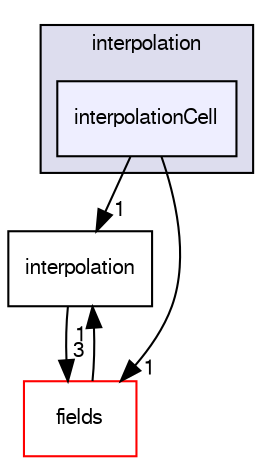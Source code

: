 digraph "src/finiteVolume/interpolation/interpolation/interpolationCell" {
  bgcolor=transparent;
  compound=true
  node [ fontsize="10", fontname="FreeSans"];
  edge [ labelfontsize="10", labelfontname="FreeSans"];
  subgraph clusterdir_c993260712d995df6dda7964041544db {
    graph [ bgcolor="#ddddee", pencolor="black", label="interpolation" fontname="FreeSans", fontsize="10", URL="dir_c993260712d995df6dda7964041544db.html"]
  dir_8b30190f532431660d732202a6c93028 [shape=box, label="interpolationCell", style="filled", fillcolor="#eeeeff", pencolor="black", URL="dir_8b30190f532431660d732202a6c93028.html"];
  }
  dir_2b92f387cff56e995f4a12450fdbcf41 [shape=box label="interpolation" URL="dir_2b92f387cff56e995f4a12450fdbcf41.html"];
  dir_25ab4a83a983f7bb7a38b7f63bb141b7 [shape=box label="fields" color="red" URL="dir_25ab4a83a983f7bb7a38b7f63bb141b7.html"];
  dir_2b92f387cff56e995f4a12450fdbcf41->dir_25ab4a83a983f7bb7a38b7f63bb141b7 [headlabel="3", labeldistance=1.5 headhref="dir_001005_000783.html"];
  dir_25ab4a83a983f7bb7a38b7f63bb141b7->dir_2b92f387cff56e995f4a12450fdbcf41 [headlabel="1", labeldistance=1.5 headhref="dir_000783_001005.html"];
  dir_8b30190f532431660d732202a6c93028->dir_2b92f387cff56e995f4a12450fdbcf41 [headlabel="1", labeldistance=1.5 headhref="dir_001006_001005.html"];
  dir_8b30190f532431660d732202a6c93028->dir_25ab4a83a983f7bb7a38b7f63bb141b7 [headlabel="1", labeldistance=1.5 headhref="dir_001006_000783.html"];
}
